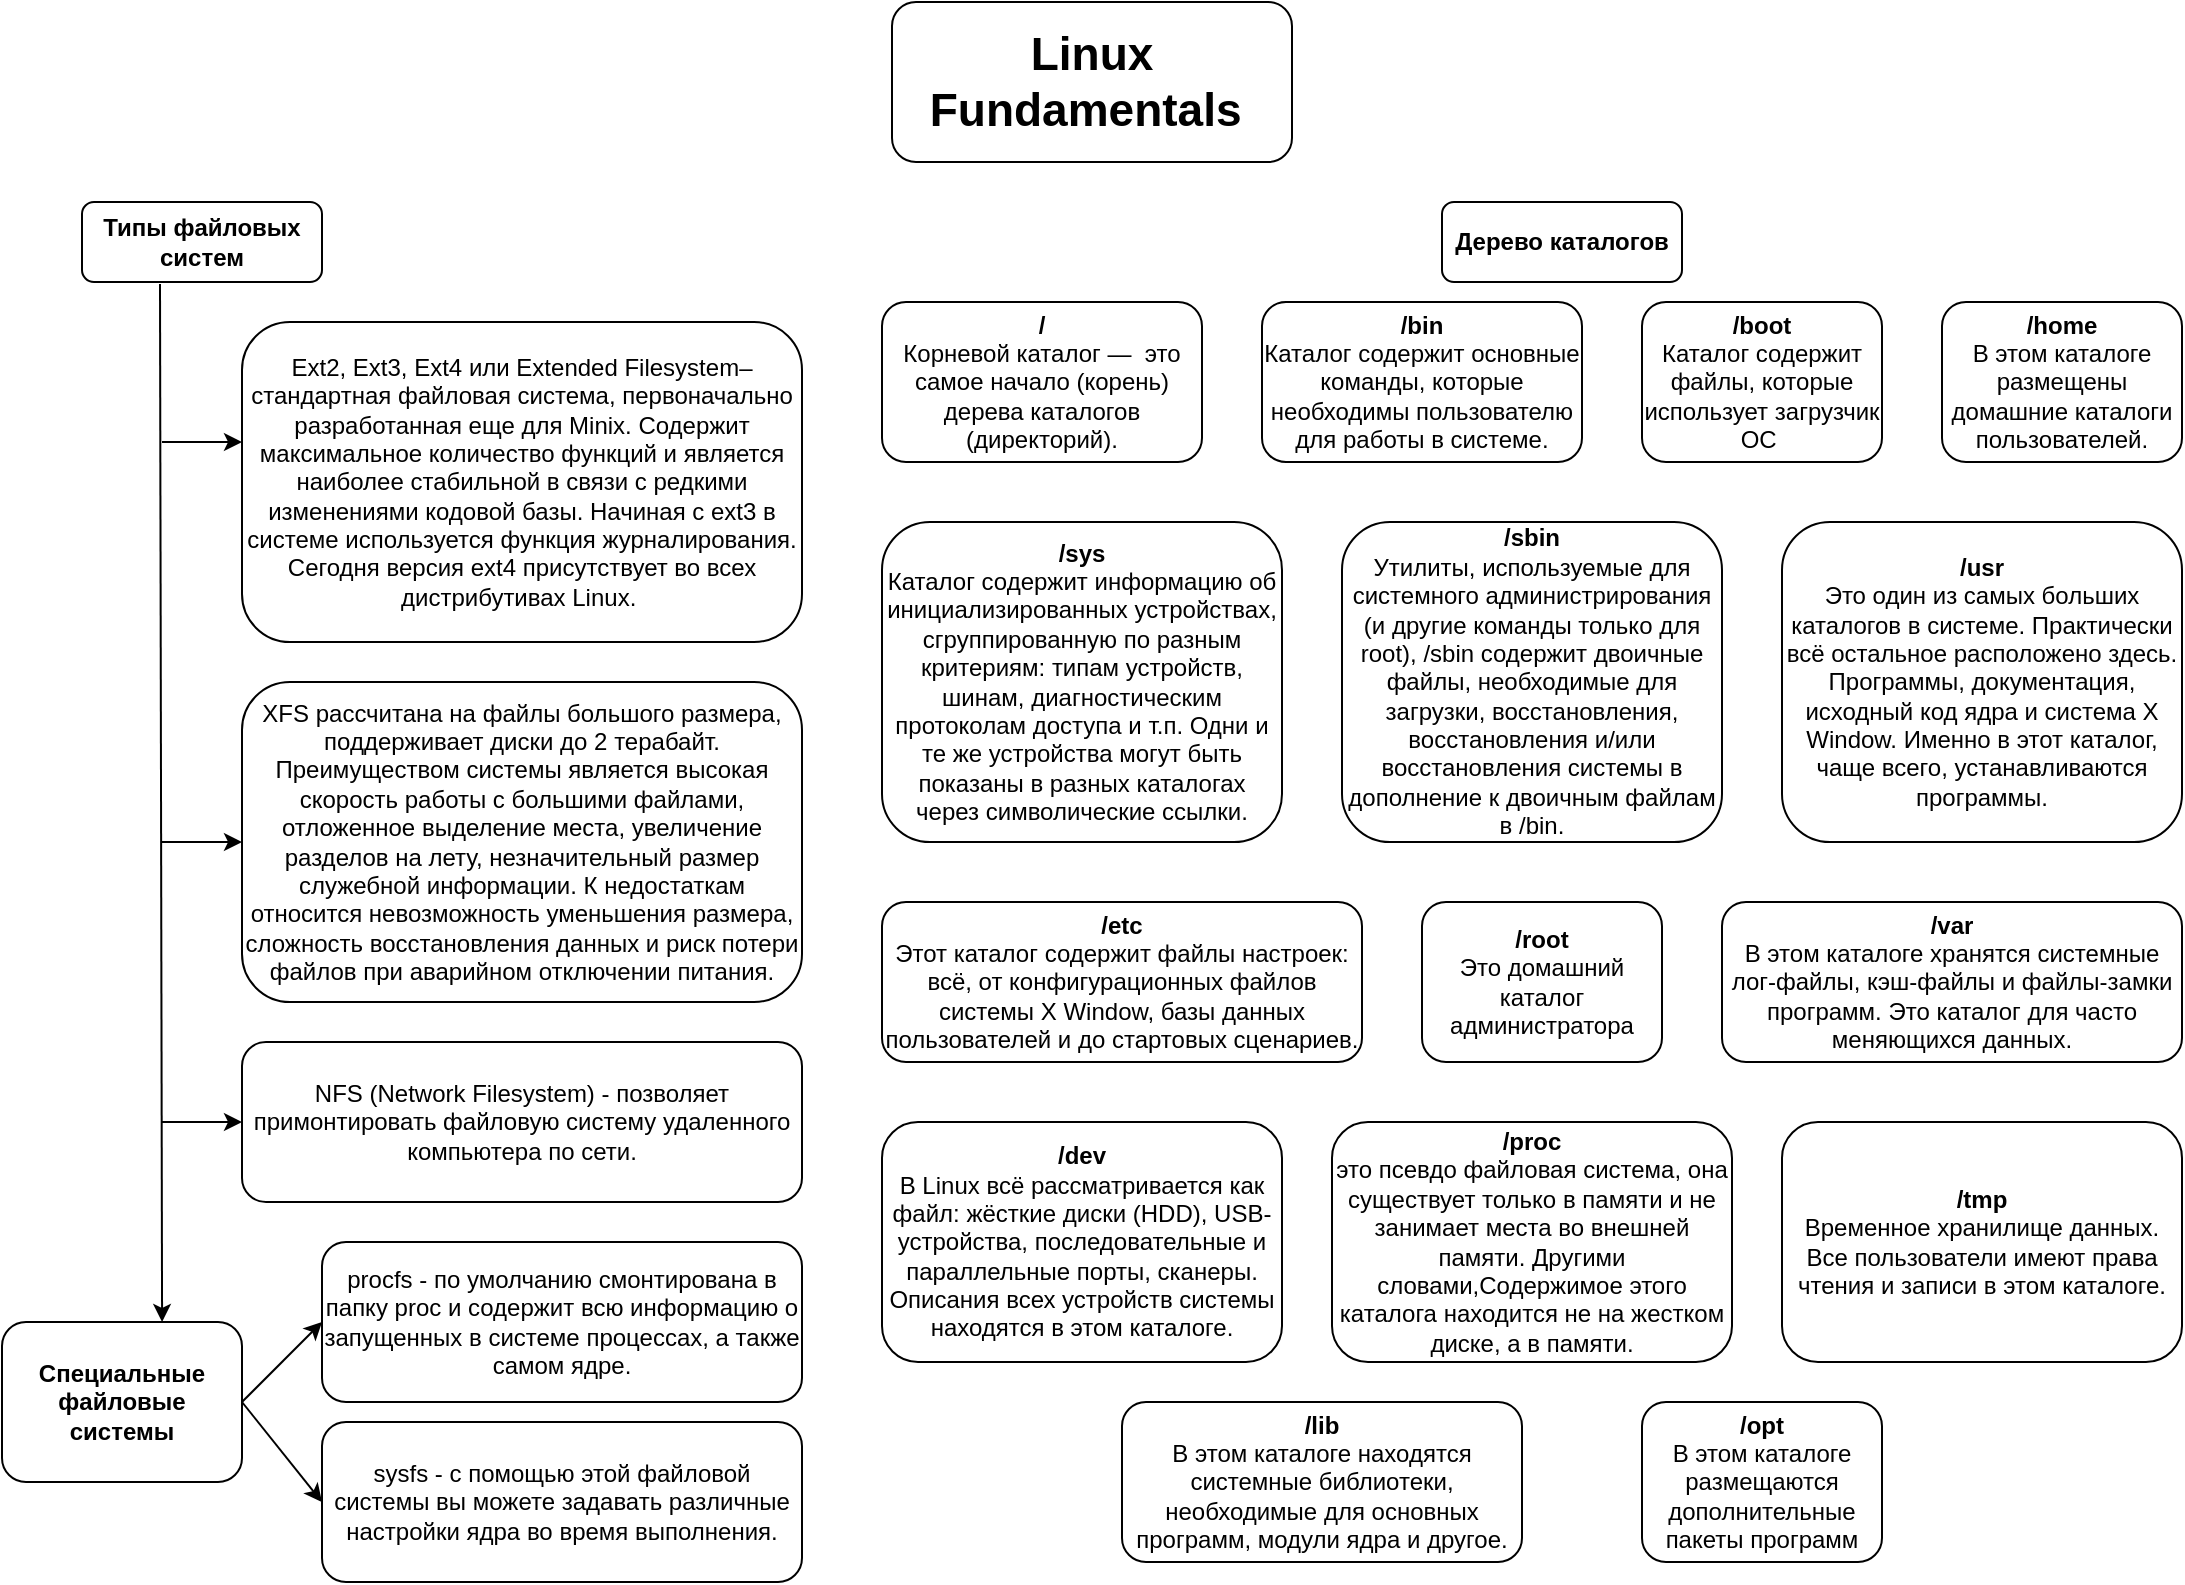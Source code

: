<mxfile version="19.0.3" type="device"><diagram id="28INDuiHvRjijz4zwJ6s" name="Страница 1"><mxGraphModel dx="1422" dy="878" grid="1" gridSize="10" guides="1" tooltips="1" connect="1" arrows="1" fold="1" page="1" pageScale="1" pageWidth="1169" pageHeight="827" math="0" shadow="0"><root><mxCell id="0"/><mxCell id="1" parent="0"/><mxCell id="wayT9tkh3T2kgtLrpqMh-1" value="&lt;font style=&quot;font-size: 23px;&quot;&gt;Linux Fundamentals&amp;nbsp;&lt;/font&gt;" style="rounded=1;whiteSpace=wrap;html=1;fontStyle=1" vertex="1" parent="1"><mxGeometry x="485" y="20" width="200" height="80" as="geometry"/></mxCell><mxCell id="wayT9tkh3T2kgtLrpqMh-2" value="Типы файловых систем" style="rounded=1;whiteSpace=wrap;html=1;fontStyle=1" vertex="1" parent="1"><mxGeometry x="80" y="120" width="120" height="40" as="geometry"/></mxCell><mxCell id="wayT9tkh3T2kgtLrpqMh-3" value="Специальные файловые системы" style="rounded=1;whiteSpace=wrap;html=1;fontStyle=1" vertex="1" parent="1"><mxGeometry x="40" y="680" width="120" height="80" as="geometry"/></mxCell><mxCell id="wayT9tkh3T2kgtLrpqMh-4" value="sysfs - с помощью этой файловой системы вы можете задавать различные настройки ядра во время выполнения." style="rounded=1;whiteSpace=wrap;html=1;" vertex="1" parent="1"><mxGeometry x="200" y="730" width="240" height="80" as="geometry"/></mxCell><mxCell id="wayT9tkh3T2kgtLrpqMh-5" value="NFS (Network Filesystem) - позволяет примонтировать файловую систему удаленного компьютера по сети." style="rounded=1;whiteSpace=wrap;html=1;" vertex="1" parent="1"><mxGeometry x="160" y="540" width="280" height="80" as="geometry"/></mxCell><mxCell id="wayT9tkh3T2kgtLrpqMh-7" value="XFS рассчитана на файлы большого размера, поддерживает диски до 2 терабайт. Преимуществом системы является высокая скорость работы с большими файлами, отложенное выделение места, увеличение разделов на лету, незначительный размер служебной информации. К недостаткам относится невозможность уменьшения размера, сложность восстановления данных и риск потери файлов при аварийном отключении питания." style="rounded=1;whiteSpace=wrap;html=1;" vertex="1" parent="1"><mxGeometry x="160" y="360" width="280" height="160" as="geometry"/></mxCell><mxCell id="wayT9tkh3T2kgtLrpqMh-8" value="Дерево каталогов" style="rounded=1;whiteSpace=wrap;html=1;fontStyle=1" vertex="1" parent="1"><mxGeometry x="760" y="120" width="120" height="40" as="geometry"/></mxCell><mxCell id="wayT9tkh3T2kgtLrpqMh-9" value="Ext2, Ext3, Ext4 или Extended Filesystem– стандартная файловая система, первоначально разработанная еще для Minix. Содержит максимальное количество функций и является наиболее стабильной в связи с редкими изменениями кодовой базы. Начиная с ext3 в системе используется функция журналирования. Сегодня версия ext4 присутствует во всех дистрибутивах Linux.&amp;nbsp;" style="rounded=1;whiteSpace=wrap;html=1;" vertex="1" parent="1"><mxGeometry x="160" y="180" width="280" height="160" as="geometry"/></mxCell><mxCell id="wayT9tkh3T2kgtLrpqMh-10" value="&lt;div&gt;procfs - по умолчанию смонтирована в папку proc и содержит всю информацию о запущенных в системе процессах, а также самом ядре.&lt;/div&gt;" style="rounded=1;whiteSpace=wrap;html=1;" vertex="1" parent="1"><mxGeometry x="200" y="640" width="240" height="80" as="geometry"/></mxCell><mxCell id="wayT9tkh3T2kgtLrpqMh-11" value="" style="endArrow=classic;html=1;rounded=0;exitX=0.325;exitY=1.025;exitDx=0;exitDy=0;exitPerimeter=0;entryX=0.667;entryY=0;entryDx=0;entryDy=0;entryPerimeter=0;" edge="1" parent="1" source="wayT9tkh3T2kgtLrpqMh-2" target="wayT9tkh3T2kgtLrpqMh-3"><mxGeometry width="50" height="50" relative="1" as="geometry"><mxPoint x="550" y="460" as="sourcePoint"/><mxPoint x="600" y="410" as="targetPoint"/></mxGeometry></mxCell><mxCell id="wayT9tkh3T2kgtLrpqMh-12" value="" style="endArrow=classic;html=1;rounded=0;" edge="1" parent="1"><mxGeometry width="50" height="50" relative="1" as="geometry"><mxPoint x="120" y="240" as="sourcePoint"/><mxPoint x="160" y="240" as="targetPoint"/></mxGeometry></mxCell><mxCell id="wayT9tkh3T2kgtLrpqMh-13" value="" style="endArrow=classic;html=1;rounded=0;" edge="1" parent="1"><mxGeometry width="50" height="50" relative="1" as="geometry"><mxPoint x="120" y="440" as="sourcePoint"/><mxPoint x="160" y="440" as="targetPoint"/></mxGeometry></mxCell><mxCell id="wayT9tkh3T2kgtLrpqMh-14" value="" style="endArrow=classic;html=1;rounded=0;" edge="1" parent="1" target="wayT9tkh3T2kgtLrpqMh-5"><mxGeometry width="50" height="50" relative="1" as="geometry"><mxPoint x="120" y="580" as="sourcePoint"/><mxPoint x="600" y="410" as="targetPoint"/></mxGeometry></mxCell><mxCell id="wayT9tkh3T2kgtLrpqMh-15" value="" style="endArrow=classic;html=1;rounded=0;exitX=1;exitY=0.5;exitDx=0;exitDy=0;entryX=0;entryY=0.5;entryDx=0;entryDy=0;" edge="1" parent="1" source="wayT9tkh3T2kgtLrpqMh-3" target="wayT9tkh3T2kgtLrpqMh-10"><mxGeometry width="50" height="50" relative="1" as="geometry"><mxPoint x="550" y="460" as="sourcePoint"/><mxPoint x="600" y="410" as="targetPoint"/></mxGeometry></mxCell><mxCell id="wayT9tkh3T2kgtLrpqMh-16" value="" style="endArrow=classic;html=1;rounded=0;exitX=1;exitY=0.5;exitDx=0;exitDy=0;entryX=0;entryY=0.5;entryDx=0;entryDy=0;" edge="1" parent="1" source="wayT9tkh3T2kgtLrpqMh-3" target="wayT9tkh3T2kgtLrpqMh-4"><mxGeometry width="50" height="50" relative="1" as="geometry"><mxPoint x="550" y="460" as="sourcePoint"/><mxPoint x="600" y="410" as="targetPoint"/></mxGeometry></mxCell><mxCell id="wayT9tkh3T2kgtLrpqMh-17" value="&lt;b&gt;/&lt;/b&gt;&lt;br&gt;Корневой каталог —&amp;nbsp; это самое начало (корень) дерева каталогов (директорий)." style="rounded=1;whiteSpace=wrap;html=1;" vertex="1" parent="1"><mxGeometry x="480" y="170" width="160" height="80" as="geometry"/></mxCell><mxCell id="wayT9tkh3T2kgtLrpqMh-18" value="&lt;span style=&quot;font-weight: 700;&quot;&gt;/home&lt;/span&gt;&lt;br&gt;В этом каталоге размещены домашние каталоги пользователей." style="rounded=1;whiteSpace=wrap;html=1;" vertex="1" parent="1"><mxGeometry x="1010" y="170" width="120" height="80" as="geometry"/></mxCell><mxCell id="wayT9tkh3T2kgtLrpqMh-21" value="&lt;span style=&quot;font-weight: 700;&quot;&gt;/etc&lt;/span&gt;&lt;br&gt;Этот каталог содержит файлы настроек: всё, от конфигурационных файлов системы X Window, базы данных пользователей и до стартовых сценариев." style="rounded=1;whiteSpace=wrap;html=1;" vertex="1" parent="1"><mxGeometry x="480" y="470" width="240" height="80" as="geometry"/></mxCell><mxCell id="wayT9tkh3T2kgtLrpqMh-23" value="&lt;span style=&quot;font-weight: 700;&quot;&gt;/boot&lt;/span&gt;&lt;br&gt;Каталог содержит файлы, которые использует загрузчик ОС&amp;nbsp;" style="rounded=1;whiteSpace=wrap;html=1;" vertex="1" parent="1"><mxGeometry x="860" y="170" width="120" height="80" as="geometry"/></mxCell><mxCell id="wayT9tkh3T2kgtLrpqMh-24" value="&lt;span style=&quot;font-weight: 700;&quot;&gt;/var&lt;/span&gt;&lt;br&gt;В этом каталоге хранятся системные лог-файлы, кэш-файлы и файлы-замки программ. Это каталог для часто меняющихся данных." style="rounded=1;whiteSpace=wrap;html=1;" vertex="1" parent="1"><mxGeometry x="900" y="470" width="230" height="80" as="geometry"/></mxCell><mxCell id="wayT9tkh3T2kgtLrpqMh-25" value="&lt;b&gt;/lib&lt;/b&gt;&lt;br&gt;В этом каталоге находятся системные библиотеки, необходимые для основных программ, модули ядра и другое." style="rounded=1;whiteSpace=wrap;html=1;" vertex="1" parent="1"><mxGeometry x="600" y="720" width="200" height="80" as="geometry"/></mxCell><mxCell id="wayT9tkh3T2kgtLrpqMh-28" value="&lt;span style=&quot;font-weight: 700;&quot;&gt;/dev&lt;/span&gt;&lt;br&gt;В Linux всё рассматривается как файл: жёсткие диски (HDD), USB-устройства, последовательные и параллельные порты, сканеры. Описания всех устройств системы находятся в этом каталоге." style="rounded=1;whiteSpace=wrap;html=1;" vertex="1" parent="1"><mxGeometry x="480" y="580" width="200" height="120" as="geometry"/></mxCell><mxCell id="wayT9tkh3T2kgtLrpqMh-30" value="&lt;span style=&quot;font-weight: 700;&quot;&gt;/proc&lt;/span&gt;&lt;br&gt;это псевдо файловая система, она существует только в памяти и не занимает места во внешней памяти. Другими словами,Содержимое этого каталога находится не на жестком диске, а в памяти." style="rounded=1;whiteSpace=wrap;html=1;" vertex="1" parent="1"><mxGeometry x="705" y="580" width="200" height="120" as="geometry"/></mxCell><mxCell id="wayT9tkh3T2kgtLrpqMh-32" value="&lt;span style=&quot;font-weight: 700;&quot;&gt;/usr&lt;/span&gt;&lt;br&gt;Это один из самых больших каталогов в системе. Практически всё остальное расположено здесь. Программы, документация, исходный код ядра и система X Window. Именно в этот каталог, чаще всего, устанавливаются программы." style="rounded=1;whiteSpace=wrap;html=1;" vertex="1" parent="1"><mxGeometry x="930" y="280" width="200" height="160" as="geometry"/></mxCell><mxCell id="wayT9tkh3T2kgtLrpqMh-34" value="&lt;span style=&quot;font-weight: 700;&quot;&gt;/opt&lt;/span&gt;&lt;br&gt;В этом каталоге размещаются дополнительные пакеты программ" style="rounded=1;whiteSpace=wrap;html=1;" vertex="1" parent="1"><mxGeometry x="860" y="720" width="120" height="80" as="geometry"/></mxCell><mxCell id="wayT9tkh3T2kgtLrpqMh-36" value="&lt;span style=&quot;font-weight: 700;&quot;&gt;/sys&lt;/span&gt;&lt;br&gt;Каталог содержит информацию об инициализированных устройствах, сгруппированную по разным критериям: типам устройств, шинам, диагностическим протоколам доступа и т.п. Одни и те же устройства могут быть показаны в разных каталогах через символические ссылки." style="rounded=1;whiteSpace=wrap;html=1;" vertex="1" parent="1"><mxGeometry x="480" y="280" width="200" height="160" as="geometry"/></mxCell><mxCell id="wayT9tkh3T2kgtLrpqMh-38" value="&lt;span style=&quot;font-weight: 700;&quot;&gt;/sbin&lt;br&gt;&lt;/span&gt;Утилиты, используемые для системного администрирования (и другие команды только для root), /sbin содержит двоичные файлы, необходимые для загрузки, восстановления, восстановления и/или восстановления системы в дополнение к двоичным файлам в /bin." style="rounded=1;whiteSpace=wrap;html=1;" vertex="1" parent="1"><mxGeometry x="710" y="280" width="190" height="160" as="geometry"/></mxCell><mxCell id="wayT9tkh3T2kgtLrpqMh-40" value="&lt;span style=&quot;font-weight: 700;&quot;&gt;/root&lt;/span&gt;&lt;br&gt;Это домашний каталог администратора" style="rounded=1;whiteSpace=wrap;html=1;" vertex="1" parent="1"><mxGeometry x="750" y="470" width="120" height="80" as="geometry"/></mxCell><mxCell id="wayT9tkh3T2kgtLrpqMh-43" value="&lt;span style=&quot;font-weight: 700;&quot;&gt;/tmp&lt;/span&gt;&lt;br&gt;Временное хранилище данных. Все пользователи имеют права чтения и записи в этом каталоге." style="rounded=1;whiteSpace=wrap;html=1;" vertex="1" parent="1"><mxGeometry x="930" y="580" width="200" height="120" as="geometry"/></mxCell><mxCell id="wayT9tkh3T2kgtLrpqMh-48" value="&lt;div&gt;&lt;b&gt;/bin&lt;/b&gt;&lt;/div&gt;&lt;div&gt;&lt;span style=&quot;&quot;&gt;&#9;&lt;/span&gt;Каталог содержит основные команды, которые необходимы пользователю для работы в системе.&lt;/div&gt;" style="rounded=1;whiteSpace=wrap;html=1;" vertex="1" parent="1"><mxGeometry x="670" y="170" width="160" height="80" as="geometry"/></mxCell></root></mxGraphModel></diagram></mxfile>